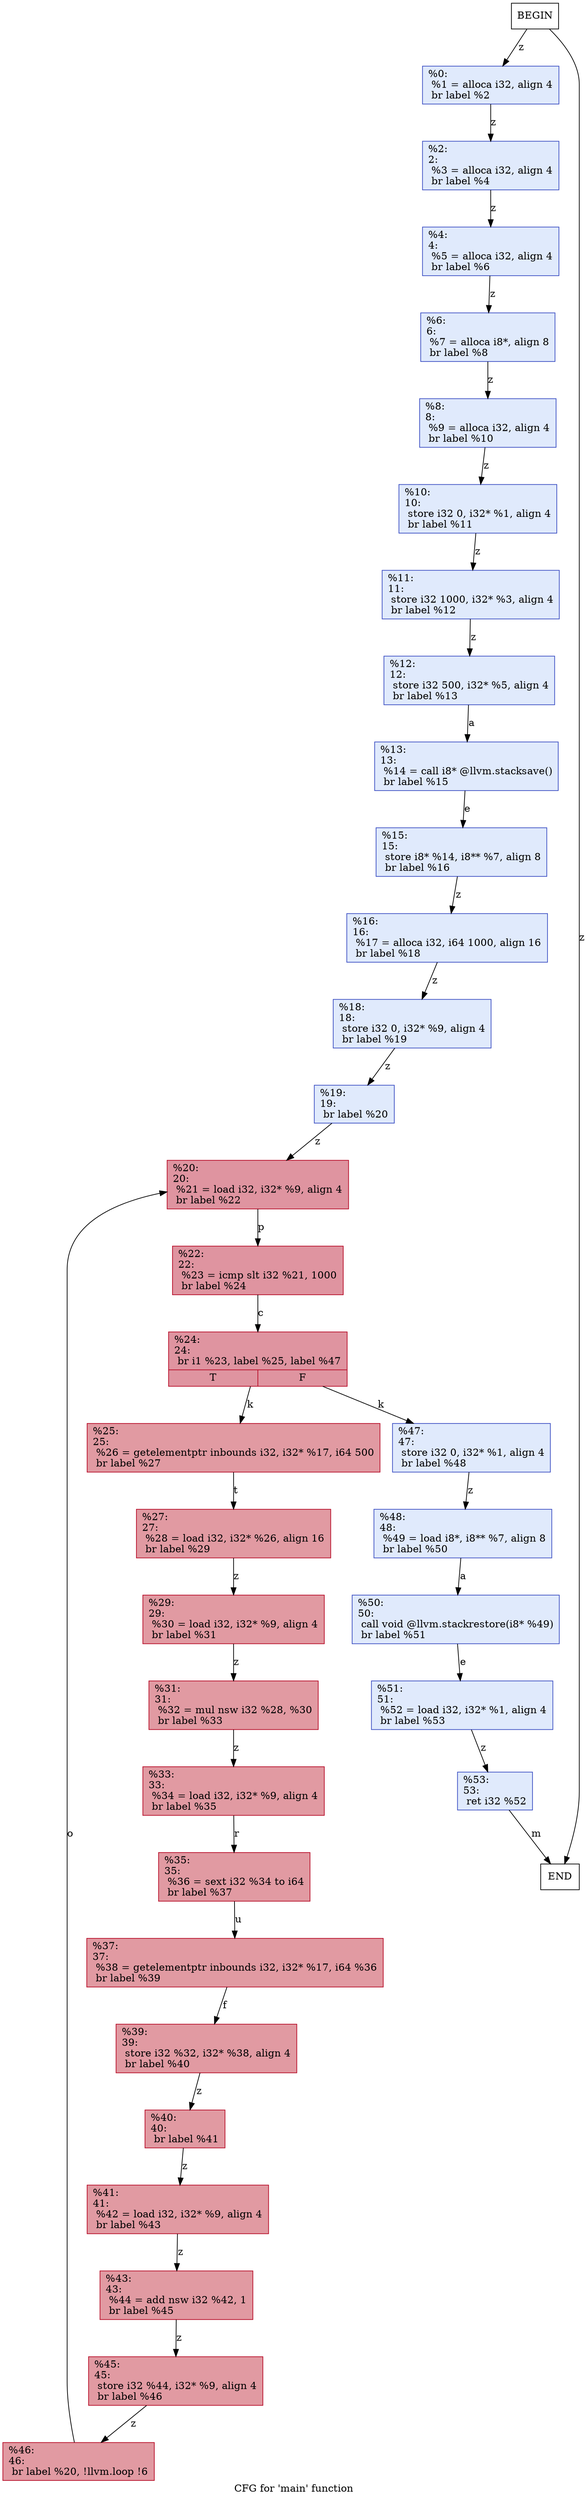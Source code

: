 digraph "CFG for 'main' function" {
	label="CFG for 'main' function";

	Nodebeginmain [shape=record, label="BEGIN"];
	Nodebeginmain -> Node0x2366040 [label="z"];
	Node0x2366040 [shape=record,color="#3d50c3ff", style=filled, fillcolor="#b9d0f970",label="{%0:\l  %1 = alloca i32, align 4\l  br label %2\l}"];
	Node0x2366040 -> Node0x23667a0 [label="z"];
	Node0x23667a0 [shape=record,color="#3d50c3ff", style=filled, fillcolor="#b9d0f970",label="{%2:\l2:                                                \l  %3 = alloca i32, align 4\l  br label %4\l}"];
	Node0x23667a0 -> Node0x2366900 [label="z"];
	Node0x2366900 [shape=record,color="#3d50c3ff", style=filled, fillcolor="#b9d0f970",label="{%4:\l4:                                                \l  %5 = alloca i32, align 4\l  br label %6\l}"];
	Node0x2366900 -> Node0x2366a80 [label="z"];
	Node0x2366a80 [shape=record,color="#3d50c3ff", style=filled, fillcolor="#b9d0f970",label="{%6:\l6:                                                \l  %7 = alloca i8*, align 8\l  br label %8\l}"];
	Node0x2366a80 -> Node0x2366bb0 [label="z"];
	Node0x2366bb0 [shape=record,color="#3d50c3ff", style=filled, fillcolor="#b9d0f970",label="{%8:\l8:                                                \l  %9 = alloca i32, align 4\l  br label %10\l}"];
	Node0x2366bb0 -> Node0x23669c0 [label="z"];
	Node0x23669c0 [shape=record,color="#3d50c3ff", style=filled, fillcolor="#b9d0f970",label="{%10:\l10:                                               \l  store i32 0, i32* %1, align 4\l  br label %11\l}"];
	Node0x23669c0 -> Node0x2366d50 [label="z"];
	Node0x2366d50 [shape=record,color="#3d50c3ff", style=filled, fillcolor="#b9d0f970",label="{%11:\l11:                                               \l  store i32 1000, i32* %3, align 4\l  br label %12\l}"];
	Node0x2366d50 -> Node0x2366e40 [label="z"];
	Node0x2366e40 [shape=record,color="#3d50c3ff", style=filled, fillcolor="#b9d0f970",label="{%12:\l12:                                               \l  store i32 500, i32* %5, align 4\l  br label %13\l}"];
	Node0x2366e40 -> Node0x2366f30 [label="a"];
	Node0x2366f30 [shape=record,color="#3d50c3ff", style=filled, fillcolor="#b9d0f970",label="{%13:\l13:                                               \l  %14 = call i8* @llvm.stacksave()\l  br label %15\l}"];
	Node0x2366f30 -> Node0x2367150 [label="e"];
	Node0x2367150 [shape=record,color="#3d50c3ff", style=filled, fillcolor="#b9d0f970",label="{%15:\l15:                                               \l  store i8* %14, i8** %7, align 8\l  br label %16\l}"];
	Node0x2367150 -> Node0x2367210 [label="z"];
	Node0x2367210 [shape=record,color="#3d50c3ff", style=filled, fillcolor="#b9d0f970",label="{%16:\l16:                                               \l  %17 = alloca i32, i64 1000, align 16\l  br label %18\l}"];
	Node0x2367210 -> Node0x2367370 [label="z"];
	Node0x2367370 [shape=record,color="#3d50c3ff", style=filled, fillcolor="#b9d0f970",label="{%18:\l18:                                               \l  store i32 0, i32* %9, align 4\l  br label %19\l}"];
	Node0x2367370 -> Node0x2367430 [label="z"];
	Node0x2367430 [shape=record,color="#3d50c3ff", style=filled, fillcolor="#b9d0f970",label="{%19:\l19:                                               \l  br label %20\l}"];
	Node0x2367430 -> Node0x23674f0 [label="z"];
	Node0x23674f0 [shape=record,color="#b70d28ff", style=filled, fillcolor="#b70d2870",label="{%20:\l20:                                               \l  %21 = load i32, i32* %9, align 4\l  br label %22\l}"];
	Node0x23674f0 -> Node0x2367620 [label="p"];
	Node0x2367620 [shape=record,color="#b70d28ff", style=filled, fillcolor="#b70d2870",label="{%22:\l22:                                               \l  %23 = icmp slt i32 %21, 1000\l  br label %24\l}"];
	Node0x2367620 -> Node0x2367770 [label="c"];
	Node0x2367770 [shape=record,color="#b70d28ff", style=filled, fillcolor="#b70d2870",label="{%24:\l24:                                               \l  br i1 %23, label %25, label %47\l|{<s0>T|<s1>F}}"];
	Node0x2367770 -> Node0x2367830 [label="k"];
	Node0x2367770 -> Node0x2367880 [label="k"];
	Node0x2367830 [shape=record,color="#b70d28ff", style=filled, fillcolor="#bb1b2c70",label="{%25:\l25:                                               \l  %26 = getelementptr inbounds i32, i32* %17, i64 500\l  br label %27\l}"];
	Node0x2367830 -> Node0x2367a90 [label="t"];
	Node0x2367a90 [shape=record,color="#b70d28ff", style=filled, fillcolor="#bb1b2c70",label="{%27:\l27:                                               \l  %28 = load i32, i32* %26, align 16\l  br label %29\l}"];
	Node0x2367a90 -> Node0x2367bc0 [label="z"];
	Node0x2367bc0 [shape=record,color="#b70d28ff", style=filled, fillcolor="#bb1b2c70",label="{%29:\l29:                                               \l  %30 = load i32, i32* %9, align 4\l  br label %31\l}"];
	Node0x2367bc0 -> Node0x2367cf0 [label="z"];
	Node0x2367cf0 [shape=record,color="#b70d28ff", style=filled, fillcolor="#bb1b2c70",label="{%31:\l31:                                               \l  %32 = mul nsw i32 %28, %30\l  br label %33\l}"];
	Node0x2367cf0 -> Node0x2368050 [label="z"];
	Node0x2368050 [shape=record,color="#b70d28ff", style=filled, fillcolor="#bb1b2c70",label="{%33:\l33:                                               \l  %34 = load i32, i32* %9, align 4\l  br label %35\l}"];
	Node0x2368050 -> Node0x2368180 [label="r"];
	Node0x2368180 [shape=record,color="#b70d28ff", style=filled, fillcolor="#bb1b2c70",label="{%35:\l35:                                               \l  %36 = sext i32 %34 to i64\l  br label %37\l}"];
	Node0x2368180 -> Node0x23682b0 [label="u"];
	Node0x23682b0 [shape=record,color="#b70d28ff", style=filled, fillcolor="#bb1b2c70",label="{%37:\l37:                                               \l  %38 = getelementptr inbounds i32, i32* %17, i64 %36\l  br label %39\l}"];
	Node0x23682b0 -> Node0x2368410 [label="f"];
	Node0x2368410 [shape=record,color="#b70d28ff", style=filled, fillcolor="#bb1b2c70",label="{%39:\l39:                                               \l  store i32 %32, i32* %38, align 4\l  br label %40\l}"];
	Node0x2368410 -> Node0x2368560 [label="z"];
	Node0x2368560 [shape=record,color="#b70d28ff", style=filled, fillcolor="#bb1b2c70",label="{%40:\l40:                                               \l  br label %41\l}"];
	Node0x2368560 -> Node0x2368620 [label="z"];
	Node0x2368620 [shape=record,color="#b70d28ff", style=filled, fillcolor="#bb1b2c70",label="{%41:\l41:                                               \l  %42 = load i32, i32* %9, align 4\l  br label %43\l}"];
	Node0x2368620 -> Node0x2368750 [label="z"];
	Node0x2368750 [shape=record,color="#b70d28ff", style=filled, fillcolor="#bb1b2c70",label="{%43:\l43:                                               \l  %44 = add nsw i32 %42, 1\l  br label %45\l}"];
	Node0x2368750 -> Node0x23688a0 [label="z"];
	Node0x23688a0 [shape=record,color="#b70d28ff", style=filled, fillcolor="#bb1b2c70",label="{%45:\l45:                                               \l  store i32 %44, i32* %9, align 4\l  br label %46\l}"];
	Node0x23688a0 -> Node0x23689f0 [label="z"];
	Node0x23689f0 [shape=record,color="#b70d28ff", style=filled, fillcolor="#bb1b2c70",label="{%46:\l46:                                               \l  br label %20, !llvm.loop !6\l}"];
	Node0x23689f0 -> Node0x23674f0 [label="o"];
	Node0x2367880 [shape=record,color="#3d50c3ff", style=filled, fillcolor="#b9d0f970",label="{%47:\l47:                                               \l  store i32 0, i32* %1, align 4\l  br label %48\l}"];
	Node0x2367880 -> Node0x2369680 [label="z"];
	Node0x2369680 [shape=record,color="#3d50c3ff", style=filled, fillcolor="#b9d0f970",label="{%48:\l48:                                               \l  %49 = load i8*, i8** %7, align 8\l  br label %50\l}"];
	Node0x2369680 -> Node0x23697b0 [label="a"];
	Node0x23697b0 [shape=record,color="#3d50c3ff", style=filled, fillcolor="#b9d0f970",label="{%50:\l50:                                               \l  call void @llvm.stackrestore(i8* %49)\l  br label %51\l}"];
	Node0x23697b0 -> Node0x2369ab0 [label="e"];
	Node0x2369ab0 [shape=record,color="#3d50c3ff", style=filled, fillcolor="#b9d0f970",label="{%51:\l51:                                               \l  %52 = load i32, i32* %1, align 4\l  br label %53\l}"];
	Node0x2369ab0 -> Node0x2369be0 [label="z"];
	Node0x2369be0 [shape=record,color="#3d50c3ff", style=filled, fillcolor="#b9d0f970",label="{%53:\l53:                                               \l  ret i32 %52\l}"];
	Node0x2369be0 -> Nodeendmain [label="m"];
	Nodeendmain [shape=record, label="END"];
	Nodebeginmain -> Nodeendmain [label="z"];
}
